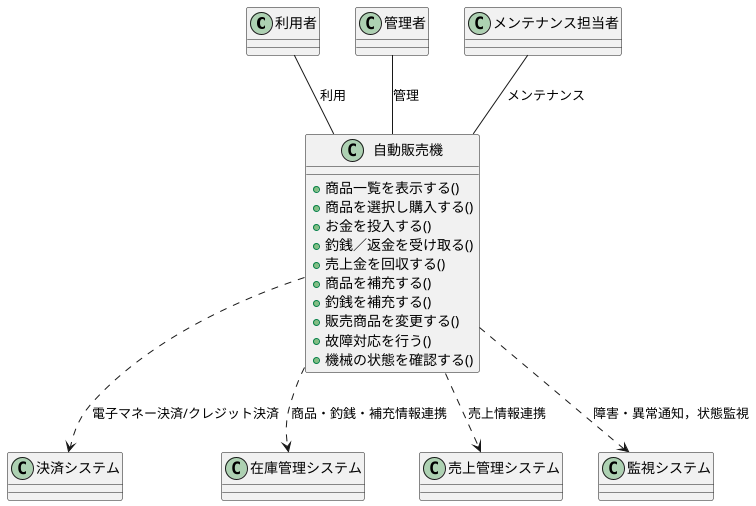 @startuml
'==== アクター
class 利用者
class 管理者
class メンテナンス担当者

'==== 自動販売機本体
class 自動販売機 {
  +商品一覧を表示する()
  +商品を選択し購入する()
  +お金を投入する()
  +釣銭／返金を受け取る()
  +売上金を回収する()
  +商品を補充する()
  +釣銭を補充する()
  +販売商品を変更する()
  +故障対応を行う()
  +機械の状態を確認する()
}

'==== 周辺システム
class 決済システム
class 在庫管理システム
class 売上管理システム
class 監視システム

'==== アクターとの関係
利用者 -- 自動販売機 : 利用
管理者 -- 自動販売機 : 管理
メンテナンス担当者 -- 自動販売機 : メンテナンス

'==== 周辺システムとの関係
自動販売機 ..> 決済システム : 電子マネー決済/クレジット決済
自動販売機 ..> 在庫管理システム : 商品・釣銭・補充情報連携
自動販売機 ..> 売上管理システム : 売上情報連携
自動販売機 ..> 監視システム : 障害・異常通知，状態監視

@enduml